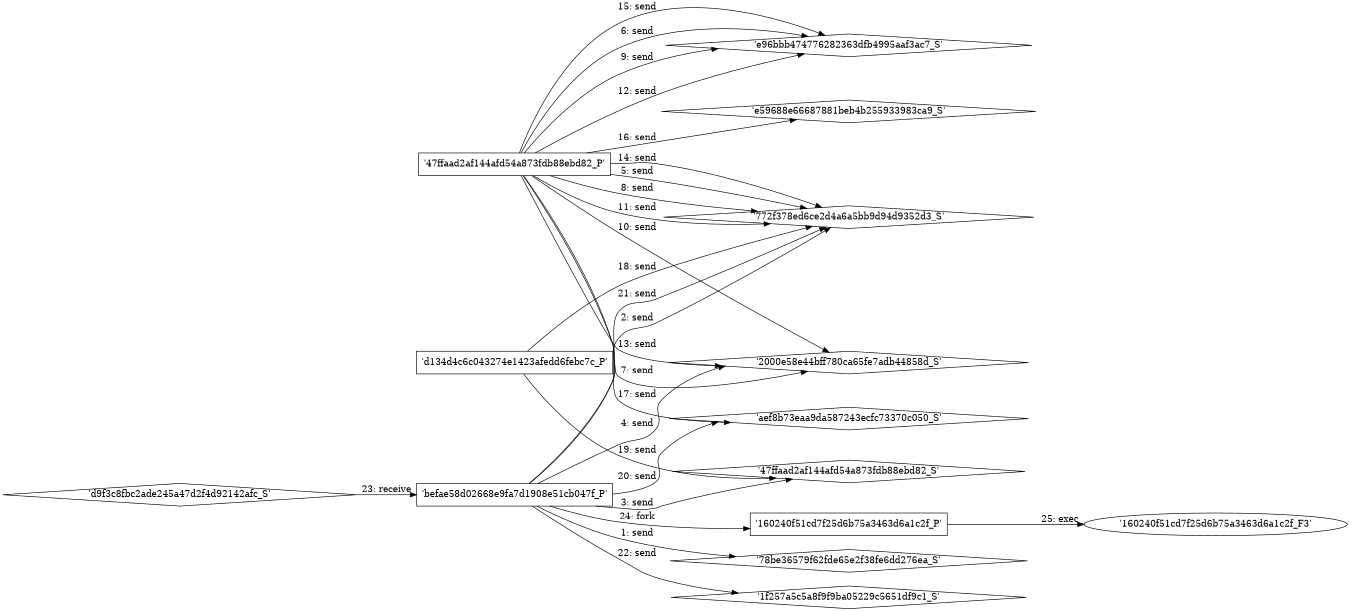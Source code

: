 digraph "D:\Learning\Paper\apt\基于CTI的攻击预警\Dataset\攻击图\ASGfromALLCTI\Vulnerability Spotlight Multiple Vulnerabilities in Cesanta Mongoose Server.dot" {
rankdir="LR"
size="9"
fixedsize="false"
splines="true"
nodesep=0.3
ranksep=0
fontsize=10
overlap="scalexy"
engine= "neato"
	"'78be36579f62fde65e2f38fe6dd276ea_S'" [node_type=Socket shape=diamond]
	"'befae58d02668e9fa7d1908e51cb047f_P'" [node_type=Process shape=box]
	"'befae58d02668e9fa7d1908e51cb047f_P'" -> "'78be36579f62fde65e2f38fe6dd276ea_S'" [label="1: send"]
	"'772f378ed6ce2d4a6a5bb9d94d9352d3_S'" [node_type=Socket shape=diamond]
	"'befae58d02668e9fa7d1908e51cb047f_P'" [node_type=Process shape=box]
	"'befae58d02668e9fa7d1908e51cb047f_P'" -> "'772f378ed6ce2d4a6a5bb9d94d9352d3_S'" [label="2: send"]
	"'47ffaad2af144afd54a873fdb88ebd82_S'" [node_type=Socket shape=diamond]
	"'befae58d02668e9fa7d1908e51cb047f_P'" [node_type=Process shape=box]
	"'befae58d02668e9fa7d1908e51cb047f_P'" -> "'47ffaad2af144afd54a873fdb88ebd82_S'" [label="3: send"]
	"'2000e58e44bff780ca65fe7adb44858d_S'" [node_type=Socket shape=diamond]
	"'befae58d02668e9fa7d1908e51cb047f_P'" [node_type=Process shape=box]
	"'befae58d02668e9fa7d1908e51cb047f_P'" -> "'2000e58e44bff780ca65fe7adb44858d_S'" [label="4: send"]
	"'772f378ed6ce2d4a6a5bb9d94d9352d3_S'" [node_type=Socket shape=diamond]
	"'47ffaad2af144afd54a873fdb88ebd82_P'" [node_type=Process shape=box]
	"'47ffaad2af144afd54a873fdb88ebd82_P'" -> "'772f378ed6ce2d4a6a5bb9d94d9352d3_S'" [label="5: send"]
	"'e96bbb474776282363dfb4995aaf3ac7_S'" [node_type=Socket shape=diamond]
	"'47ffaad2af144afd54a873fdb88ebd82_P'" [node_type=Process shape=box]
	"'47ffaad2af144afd54a873fdb88ebd82_P'" -> "'e96bbb474776282363dfb4995aaf3ac7_S'" [label="6: send"]
	"'2000e58e44bff780ca65fe7adb44858d_S'" [node_type=Socket shape=diamond]
	"'47ffaad2af144afd54a873fdb88ebd82_P'" [node_type=Process shape=box]
	"'47ffaad2af144afd54a873fdb88ebd82_P'" -> "'2000e58e44bff780ca65fe7adb44858d_S'" [label="7: send"]
	"'772f378ed6ce2d4a6a5bb9d94d9352d3_S'" [node_type=Socket shape=diamond]
	"'47ffaad2af144afd54a873fdb88ebd82_P'" [node_type=Process shape=box]
	"'47ffaad2af144afd54a873fdb88ebd82_P'" -> "'772f378ed6ce2d4a6a5bb9d94d9352d3_S'" [label="8: send"]
	"'e96bbb474776282363dfb4995aaf3ac7_S'" [node_type=Socket shape=diamond]
	"'47ffaad2af144afd54a873fdb88ebd82_P'" [node_type=Process shape=box]
	"'47ffaad2af144afd54a873fdb88ebd82_P'" -> "'e96bbb474776282363dfb4995aaf3ac7_S'" [label="9: send"]
	"'2000e58e44bff780ca65fe7adb44858d_S'" [node_type=Socket shape=diamond]
	"'47ffaad2af144afd54a873fdb88ebd82_P'" [node_type=Process shape=box]
	"'47ffaad2af144afd54a873fdb88ebd82_P'" -> "'2000e58e44bff780ca65fe7adb44858d_S'" [label="10: send"]
	"'772f378ed6ce2d4a6a5bb9d94d9352d3_S'" [node_type=Socket shape=diamond]
	"'47ffaad2af144afd54a873fdb88ebd82_P'" [node_type=Process shape=box]
	"'47ffaad2af144afd54a873fdb88ebd82_P'" -> "'772f378ed6ce2d4a6a5bb9d94d9352d3_S'" [label="11: send"]
	"'e96bbb474776282363dfb4995aaf3ac7_S'" [node_type=Socket shape=diamond]
	"'47ffaad2af144afd54a873fdb88ebd82_P'" [node_type=Process shape=box]
	"'47ffaad2af144afd54a873fdb88ebd82_P'" -> "'e96bbb474776282363dfb4995aaf3ac7_S'" [label="12: send"]
	"'2000e58e44bff780ca65fe7adb44858d_S'" [node_type=Socket shape=diamond]
	"'47ffaad2af144afd54a873fdb88ebd82_P'" [node_type=Process shape=box]
	"'47ffaad2af144afd54a873fdb88ebd82_P'" -> "'2000e58e44bff780ca65fe7adb44858d_S'" [label="13: send"]
	"'772f378ed6ce2d4a6a5bb9d94d9352d3_S'" [node_type=Socket shape=diamond]
	"'47ffaad2af144afd54a873fdb88ebd82_P'" [node_type=Process shape=box]
	"'47ffaad2af144afd54a873fdb88ebd82_P'" -> "'772f378ed6ce2d4a6a5bb9d94d9352d3_S'" [label="14: send"]
	"'e96bbb474776282363dfb4995aaf3ac7_S'" [node_type=Socket shape=diamond]
	"'47ffaad2af144afd54a873fdb88ebd82_P'" [node_type=Process shape=box]
	"'47ffaad2af144afd54a873fdb88ebd82_P'" -> "'e96bbb474776282363dfb4995aaf3ac7_S'" [label="15: send"]
	"'e59688e66687881beb4b255933983ca9_S'" [node_type=Socket shape=diamond]
	"'47ffaad2af144afd54a873fdb88ebd82_P'" [node_type=Process shape=box]
	"'47ffaad2af144afd54a873fdb88ebd82_P'" -> "'e59688e66687881beb4b255933983ca9_S'" [label="16: send"]
	"'aef8b73eaa9da587243ecfc73370c050_S'" [node_type=Socket shape=diamond]
	"'47ffaad2af144afd54a873fdb88ebd82_P'" [node_type=Process shape=box]
	"'47ffaad2af144afd54a873fdb88ebd82_P'" -> "'aef8b73eaa9da587243ecfc73370c050_S'" [label="17: send"]
	"'772f378ed6ce2d4a6a5bb9d94d9352d3_S'" [node_type=Socket shape=diamond]
	"'d134d4c6c043274e1423afedd6febc7c_P'" [node_type=Process shape=box]
	"'d134d4c6c043274e1423afedd6febc7c_P'" -> "'772f378ed6ce2d4a6a5bb9d94d9352d3_S'" [label="18: send"]
	"'47ffaad2af144afd54a873fdb88ebd82_S'" [node_type=Socket shape=diamond]
	"'d134d4c6c043274e1423afedd6febc7c_P'" [node_type=Process shape=box]
	"'d134d4c6c043274e1423afedd6febc7c_P'" -> "'47ffaad2af144afd54a873fdb88ebd82_S'" [label="19: send"]
	"'aef8b73eaa9da587243ecfc73370c050_S'" [node_type=Socket shape=diamond]
	"'befae58d02668e9fa7d1908e51cb047f_P'" [node_type=Process shape=box]
	"'befae58d02668e9fa7d1908e51cb047f_P'" -> "'aef8b73eaa9da587243ecfc73370c050_S'" [label="20: send"]
	"'772f378ed6ce2d4a6a5bb9d94d9352d3_S'" [node_type=Socket shape=diamond]
	"'befae58d02668e9fa7d1908e51cb047f_P'" [node_type=Process shape=box]
	"'befae58d02668e9fa7d1908e51cb047f_P'" -> "'772f378ed6ce2d4a6a5bb9d94d9352d3_S'" [label="21: send"]
	"'1f257a5c5a8f9f9ba05229c5651df9c1_S'" [node_type=Socket shape=diamond]
	"'befae58d02668e9fa7d1908e51cb047f_P'" [node_type=Process shape=box]
	"'befae58d02668e9fa7d1908e51cb047f_P'" -> "'1f257a5c5a8f9f9ba05229c5651df9c1_S'" [label="22: send"]
	"'befae58d02668e9fa7d1908e51cb047f_P'" [node_type=Process shape=box]
	"'d9f3c8fbc2ade245a47d2f4d92142afc_S'" [node_type=Socket shape=diamond]
	"'d9f3c8fbc2ade245a47d2f4d92142afc_S'" -> "'befae58d02668e9fa7d1908e51cb047f_P'" [label="23: receive"]
	"'befae58d02668e9fa7d1908e51cb047f_P'" [node_type=Process shape=box]
	"'160240f51cd7f25d6b75a3463d6a1c2f_P'" [node_type=Process shape=box]
	"'befae58d02668e9fa7d1908e51cb047f_P'" -> "'160240f51cd7f25d6b75a3463d6a1c2f_P'" [label="24: fork"]
	"'160240f51cd7f25d6b75a3463d6a1c2f_P'" [node_type=Process shape=box]
	"'160240f51cd7f25d6b75a3463d6a1c2f_F3'" [node_type=File shape=ellipse]
	"'160240f51cd7f25d6b75a3463d6a1c2f_P'" -> "'160240f51cd7f25d6b75a3463d6a1c2f_F3'" [label="25: exec"]
}
